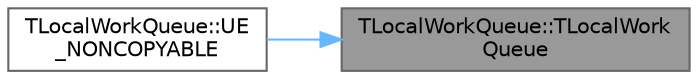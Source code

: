 digraph "TLocalWorkQueue::TLocalWorkQueue"
{
 // INTERACTIVE_SVG=YES
 // LATEX_PDF_SIZE
  bgcolor="transparent";
  edge [fontname=Helvetica,fontsize=10,labelfontname=Helvetica,labelfontsize=10];
  node [fontname=Helvetica,fontsize=10,shape=box,height=0.2,width=0.4];
  rankdir="RL";
  Node1 [id="Node000001",label="TLocalWorkQueue::TLocalWork\lQueue",height=0.2,width=0.4,color="gray40", fillcolor="grey60", style="filled", fontcolor="black",tooltip=" "];
  Node1 -> Node2 [id="edge1_Node000001_Node000002",dir="back",color="steelblue1",style="solid",tooltip=" "];
  Node2 [id="Node000002",label="TLocalWorkQueue::UE\l_NONCOPYABLE",height=0.2,width=0.4,color="grey40", fillcolor="white", style="filled",URL="$d6/d11/classTLocalWorkQueue.html#a026b4668a717f26644290f753f9185d4",tooltip=" "];
}
